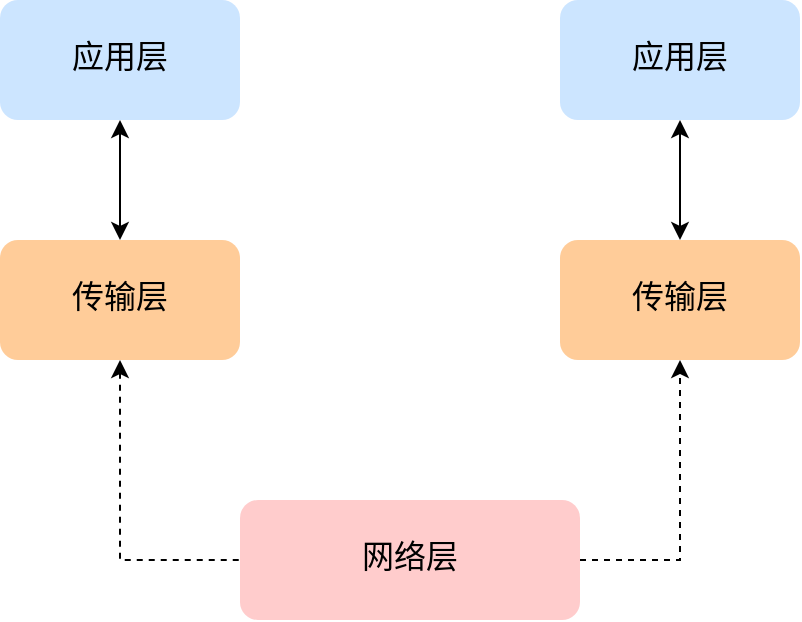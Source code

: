 <mxfile version="14.1.8" type="github">
  <diagram id="AKx7mxTDxwrOJSzb4nsj" name="第 1 页">
    <mxGraphModel dx="870" dy="569" grid="1" gridSize="10" guides="1" tooltips="1" connect="1" arrows="1" fold="1" page="1" pageScale="1" pageWidth="827" pageHeight="1169" math="0" shadow="0">
      <root>
        <mxCell id="0" />
        <mxCell id="1" parent="0" />
        <mxCell id="Ki3u4TFjURDWXuGQibJS-1" style="edgeStyle=orthogonalEdgeStyle;rounded=0;orthogonalLoop=1;jettySize=auto;html=1;entryX=0;entryY=0.5;entryDx=0;entryDy=0;fontFamily=Courier New;fontSize=16;dashed=1;startArrow=classic;startFill=1;endArrow=none;endFill=0;" edge="1" parent="1" source="Ki3u4TFjURDWXuGQibJS-2" target="Ki3u4TFjURDWXuGQibJS-5">
          <mxGeometry relative="1" as="geometry" />
        </mxCell>
        <mxCell id="Ki3u4TFjURDWXuGQibJS-2" value="传输层" style="rounded=1;whiteSpace=wrap;html=1;fontSize=16;fontFamily=Courier New;fillColor=#ffcc99;strokeColor=none;" vertex="1" parent="1">
          <mxGeometry x="250" y="210" width="120" height="60" as="geometry" />
        </mxCell>
        <mxCell id="Ki3u4TFjURDWXuGQibJS-3" value="传输层" style="rounded=1;whiteSpace=wrap;html=1;fontSize=16;fontFamily=Courier New;fillColor=#ffcc99;strokeColor=none;" vertex="1" parent="1">
          <mxGeometry x="530" y="210" width="120" height="60" as="geometry" />
        </mxCell>
        <mxCell id="Ki3u4TFjURDWXuGQibJS-4" style="edgeStyle=orthogonalEdgeStyle;rounded=0;orthogonalLoop=1;jettySize=auto;html=1;entryX=0.5;entryY=1;entryDx=0;entryDy=0;fontFamily=Courier New;fontSize=16;exitX=1;exitY=0.5;exitDx=0;exitDy=0;dashed=1;" edge="1" parent="1" source="Ki3u4TFjURDWXuGQibJS-5" target="Ki3u4TFjURDWXuGQibJS-3">
          <mxGeometry relative="1" as="geometry" />
        </mxCell>
        <mxCell id="Ki3u4TFjURDWXuGQibJS-5" value="网络层" style="rounded=1;whiteSpace=wrap;html=1;fontFamily=Courier New;fontSize=16;fillColor=#ffcccc;strokeColor=none;" vertex="1" parent="1">
          <mxGeometry x="370" y="340" width="170" height="60" as="geometry" />
        </mxCell>
        <mxCell id="Ki3u4TFjURDWXuGQibJS-6" style="edgeStyle=orthogonalEdgeStyle;rounded=0;orthogonalLoop=1;jettySize=auto;html=1;entryX=0.5;entryY=0;entryDx=0;entryDy=0;startArrow=classic;startFill=1;endArrow=classic;endFill=1;fontFamily=Courier New;fontSize=16;" edge="1" parent="1" source="Ki3u4TFjURDWXuGQibJS-7" target="Ki3u4TFjURDWXuGQibJS-2">
          <mxGeometry relative="1" as="geometry" />
        </mxCell>
        <mxCell id="Ki3u4TFjURDWXuGQibJS-7" value="应用层" style="rounded=1;whiteSpace=wrap;html=1;fontSize=16;fontFamily=Courier New;fillColor=#cce5ff;strokeColor=none;" vertex="1" parent="1">
          <mxGeometry x="250" y="90" width="120" height="60" as="geometry" />
        </mxCell>
        <mxCell id="Ki3u4TFjURDWXuGQibJS-8" style="edgeStyle=orthogonalEdgeStyle;rounded=0;orthogonalLoop=1;jettySize=auto;html=1;entryX=0.5;entryY=0;entryDx=0;entryDy=0;startArrow=classic;startFill=1;endArrow=classic;endFill=1;fontFamily=Courier New;fontSize=16;" edge="1" parent="1" source="Ki3u4TFjURDWXuGQibJS-9" target="Ki3u4TFjURDWXuGQibJS-3">
          <mxGeometry relative="1" as="geometry" />
        </mxCell>
        <mxCell id="Ki3u4TFjURDWXuGQibJS-9" value="应用层" style="rounded=1;whiteSpace=wrap;html=1;fontSize=16;fontFamily=Courier New;fillColor=#cce5ff;strokeColor=none;" vertex="1" parent="1">
          <mxGeometry x="530" y="90" width="120" height="60" as="geometry" />
        </mxCell>
      </root>
    </mxGraphModel>
  </diagram>
</mxfile>
